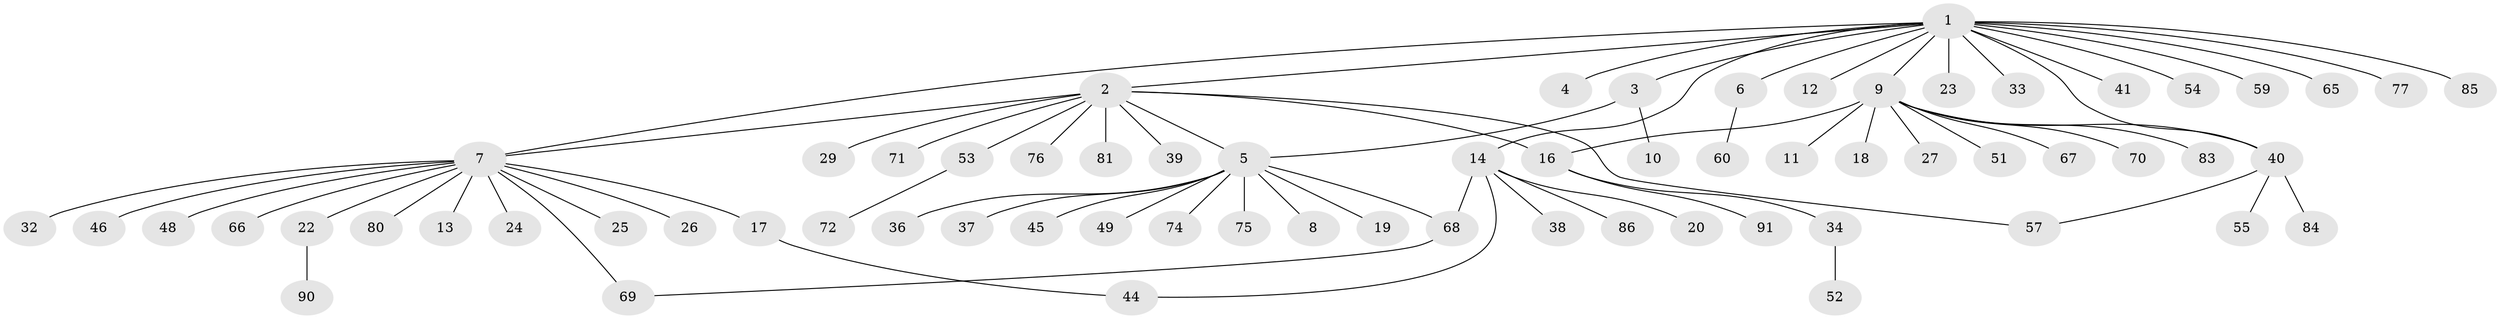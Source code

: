 // Generated by graph-tools (version 1.1) at 2025/51/02/27/25 19:51:59]
// undirected, 68 vertices, 75 edges
graph export_dot {
graph [start="1"]
  node [color=gray90,style=filled];
  1 [super="+58"];
  2 [super="+28"];
  3;
  4;
  5 [super="+43"];
  6 [super="+21"];
  7 [super="+42"];
  8 [super="+15"];
  9 [super="+35"];
  10;
  11 [super="+89"];
  12 [super="+88"];
  13 [super="+50"];
  14 [super="+56"];
  16 [super="+30"];
  17 [super="+31"];
  18;
  19;
  20;
  22 [super="+64"];
  23;
  24;
  25;
  26;
  27;
  29;
  32;
  33;
  34 [super="+47"];
  36;
  37;
  38;
  39;
  40 [super="+61"];
  41;
  44 [super="+87"];
  45;
  46;
  48;
  49 [super="+62"];
  51;
  52;
  53 [super="+78"];
  54;
  55;
  57 [super="+63"];
  59;
  60;
  65 [super="+73"];
  66;
  67;
  68;
  69 [super="+82"];
  70;
  71;
  72;
  74 [super="+79"];
  75;
  76;
  77;
  80;
  81;
  83;
  84;
  85;
  86;
  90;
  91;
  1 -- 2;
  1 -- 3;
  1 -- 4;
  1 -- 6;
  1 -- 7;
  1 -- 9;
  1 -- 12;
  1 -- 14;
  1 -- 23;
  1 -- 33;
  1 -- 40;
  1 -- 41;
  1 -- 54;
  1 -- 59;
  1 -- 65;
  1 -- 77;
  1 -- 85;
  2 -- 7;
  2 -- 16;
  2 -- 57;
  2 -- 71;
  2 -- 76;
  2 -- 81;
  2 -- 53;
  2 -- 39;
  2 -- 29;
  2 -- 5;
  3 -- 5;
  3 -- 10;
  5 -- 8;
  5 -- 19;
  5 -- 36;
  5 -- 37;
  5 -- 49;
  5 -- 68;
  5 -- 74;
  5 -- 75;
  5 -- 45;
  6 -- 60;
  7 -- 13;
  7 -- 17;
  7 -- 22;
  7 -- 24;
  7 -- 25;
  7 -- 26;
  7 -- 32;
  7 -- 46;
  7 -- 48;
  7 -- 66;
  7 -- 80;
  7 -- 69;
  9 -- 11;
  9 -- 18;
  9 -- 27;
  9 -- 40;
  9 -- 51;
  9 -- 70;
  9 -- 16;
  9 -- 67;
  9 -- 83;
  14 -- 20;
  14 -- 38;
  14 -- 86;
  14 -- 68;
  14 -- 44;
  16 -- 34;
  16 -- 91;
  17 -- 44;
  22 -- 90;
  34 -- 52;
  40 -- 55;
  40 -- 57;
  40 -- 84;
  53 -- 72;
  68 -- 69;
}
